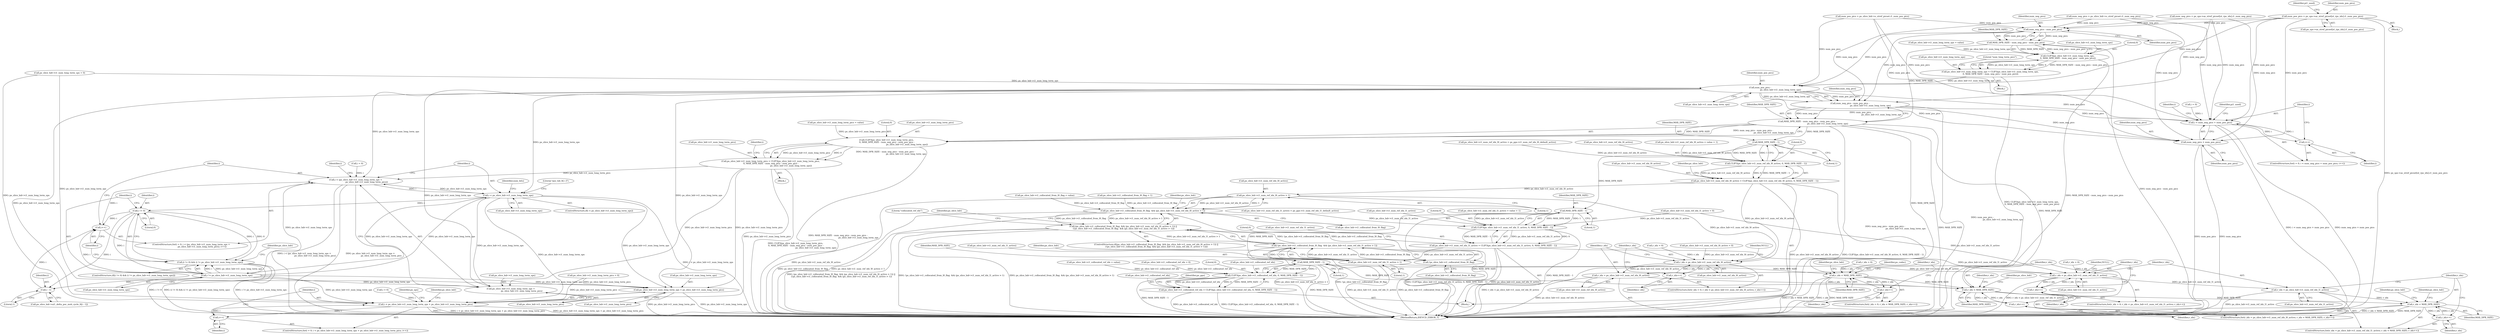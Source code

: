 digraph "0_Android_a1424724a00d62ac5efa0e27953eed66850d662f@array" {
"1000758" [label="(Call,num_pos_pics = ps_sps->as_stref_picset[st_rps_idx].i1_num_pos_pics)"];
"1000854" [label="(Call,num_neg_pics - num_pos_pics)"];
"1000852" [label="(Call,MAX_DPB_SIZE - num_neg_pics - num_pos_pics)"];
"1000847" [label="(Call,CLIP3(ps_slice_hdr->i1_num_long_term_sps,\n 0, MAX_DPB_SIZE - num_neg_pics - num_pos_pics))"];
"1000843" [label="(Call,ps_slice_hdr->i1_num_long_term_sps = CLIP3(ps_slice_hdr->i1_num_long_term_sps,\n 0, MAX_DPB_SIZE - num_neg_pics - num_pos_pics))"];
"1000879" [label="(Call,num_pos_pics -\n                                                            ps_slice_hdr->i1_num_long_term_sps)"];
"1000877" [label="(Call,num_neg_pics - num_pos_pics -\n                                                            ps_slice_hdr->i1_num_long_term_sps)"];
"1000875" [label="(Call,MAX_DPB_SIZE - num_neg_pics - num_pos_pics -\n                                                            ps_slice_hdr->i1_num_long_term_sps)"];
"1000870" [label="(Call,CLIP3(ps_slice_hdr->i1_num_long_term_pics,\n 0, MAX_DPB_SIZE - num_neg_pics - num_pos_pics -\n                                                            ps_slice_hdr->i1_num_long_term_sps))"];
"1000866" [label="(Call,ps_slice_hdr->i1_num_long_term_pics = CLIP3(ps_slice_hdr->i1_num_long_term_pics,\n 0, MAX_DPB_SIZE - num_neg_pics - num_pos_pics -\n                                                            ps_slice_hdr->i1_num_long_term_sps))"];
"1000888" [label="(Call,i < (ps_slice_hdr->i1_num_long_term_sps +\n                                ps_slice_hdr->i1_num_long_term_pics))"];
"1000901" [label="(Call,i < ps_slice_hdr->i1_num_long_term_sps)"];
"1000890" [label="(Call,ps_slice_hdr->i1_num_long_term_sps +\n                                ps_slice_hdr->i1_num_long_term_pics)"];
"1001010" [label="(Call,i != 0)"];
"1000897" [label="(Call,i++)"];
"1001009" [label="(Call,(i != 0) && (i != ps_slice_hdr->i1_num_long_term_sps))"];
"1001013" [label="(Call,i != ps_slice_hdr->i1_num_long_term_sps)"];
"1001029" [label="(Call,i - 1)"];
"1001055" [label="(Call,i < ps_slice_hdr->i1_num_long_term_sps + ps_slice_hdr->i1_num_long_term_pics)"];
"1001064" [label="(Call,i++)"];
"1001057" [label="(Call,ps_slice_hdr->i1_num_long_term_sps + ps_slice_hdr->i1_num_long_term_pics)"];
"1001245" [label="(Call,MAX_DPB_SIZE - 1)"];
"1001240" [label="(Call,CLIP3(ps_slice_hdr->i1_num_ref_idx_l0_active, 0, MAX_DPB_SIZE - 1))"];
"1001236" [label="(Call,ps_slice_hdr->i1_num_ref_idx_l0_active = CLIP3(ps_slice_hdr->i1_num_ref_idx_l0_active, 0, MAX_DPB_SIZE - 1))"];
"1001370" [label="(Call,ps_slice_hdr->i1_num_ref_idx_l0_active > 1)"];
"1001366" [label="(Call,ps_slice_hdr->i1_collocated_from_l0_flag  && (ps_slice_hdr->i1_num_ref_idx_l0_active > 1))"];
"1001365" [label="(Call,(ps_slice_hdr->i1_collocated_from_l0_flag  && (ps_slice_hdr->i1_num_ref_idx_l0_active > 1)) ||\n (!ps_slice_hdr->i1_collocated_from_l0_flag  && (ps_slice_hdr->i1_num_ref_idx_l1_active > 1)))"];
"1001376" [label="(Call,!ps_slice_hdr->i1_collocated_from_l0_flag)"];
"1001375" [label="(Call,!ps_slice_hdr->i1_collocated_from_l0_flag  && (ps_slice_hdr->i1_num_ref_idx_l1_active > 1))"];
"1002266" [label="(Call,r_idx < ps_slice_hdr->i1_num_ref_idx_l0_active)"];
"1002271" [label="(Call,r_idx++)"];
"1002308" [label="(Call,r_idx = ps_slice_hdr->i1_num_ref_idx_l0_active)"];
"1002313" [label="(Call,r_idx < MAX_DPB_SIZE)"];
"1002316" [label="(Call,r_idx++)"];
"1002392" [label="(Call,r_idx < MAX_DPB_SIZE)"];
"1002395" [label="(Call,r_idx++)"];
"1001257" [label="(Call,MAX_DPB_SIZE - 1)"];
"1001252" [label="(Call,CLIP3(ps_slice_hdr->i1_num_ref_idx_l1_active, 0, MAX_DPB_SIZE - 1))"];
"1001248" [label="(Call,ps_slice_hdr->i1_num_ref_idx_l1_active = CLIP3(ps_slice_hdr->i1_num_ref_idx_l1_active, 0, MAX_DPB_SIZE - 1))"];
"1001380" [label="(Call,ps_slice_hdr->i1_num_ref_idx_l1_active > 1)"];
"1002345" [label="(Call,r_idx < ps_slice_hdr->i1_num_ref_idx_l1_active)"];
"1002350" [label="(Call,r_idx++)"];
"1002387" [label="(Call,r_idx = ps_slice_hdr->i1_num_ref_idx_l1_active)"];
"1001404" [label="(Call,MAX_DPB_SIZE - 1)"];
"1001399" [label="(Call,CLIP3(ps_slice_hdr->i1_collocated_ref_idx, 0, MAX_DPB_SIZE - 1))"];
"1001395" [label="(Call,ps_slice_hdr->i1_collocated_ref_idx = CLIP3(ps_slice_hdr->i1_collocated_ref_idx, 0, MAX_DPB_SIZE - 1))"];
"1002152" [label="(Call,r_idx < MAX_DPB_SIZE)"];
"1002155" [label="(Call,r_idx++)"];
"1001036" [label="(Call,i < num_neg_pics + num_pos_pics)"];
"1001041" [label="(Call,i++)"];
"1001038" [label="(Call,num_neg_pics + num_pos_pics)"];
"1000871" [label="(Call,ps_slice_hdr->i1_num_long_term_pics)"];
"1002316" [label="(Call,r_idx++)"];
"1001374" [label="(Literal,1)"];
"1000848" [label="(Call,ps_slice_hdr->i1_num_long_term_sps)"];
"1002393" [label="(Identifier,r_idx)"];
"1002153" [label="(Identifier,r_idx)"];
"1001390" [label="(Call,ps_slice_hdr->i1_collocated_ref_idx = value)"];
"1002156" [label="(Identifier,r_idx)"];
"1001247" [label="(Literal,1)"];
"1001359" [label="(Call,ps_slice_hdr->i1_collocated_from_l0_flag = value)"];
"1002276" [label="(Identifier,NULL)"];
"1001046" [label="(Identifier,pi1_used)"];
"1001241" [label="(Call,ps_slice_hdr->i1_num_ref_idx_l0_active)"];
"1001262" [label="(Literal,0)"];
"1001034" [label="(Identifier,i)"];
"1001377" [label="(Call,ps_slice_hdr->i1_collocated_from_l0_flag)"];
"1002313" [label="(Call,r_idx < MAX_DPB_SIZE)"];
"1001015" [label="(Call,ps_slice_hdr->i1_num_long_term_sps)"];
"1000801" [label="(Call,num_neg_pics = ps_slice_hdr->s_stref_picset.i1_num_neg_pics)"];
"1002386" [label="(ControlStructure,for(r_idx = ps_slice_hdr->i1_num_ref_idx_l1_active; r_idx < MAX_DPB_SIZE; r_idx++))"];
"1001012" [label="(Literal,0)"];
"1000890" [label="(Call,ps_slice_hdr->i1_num_long_term_sps +\n                                ps_slice_hdr->i1_num_long_term_pics)"];
"1002263" [label="(Call,r_idx = 0)"];
"1001258" [label="(Identifier,MAX_DPB_SIZE)"];
"1001375" [label="(Call,!ps_slice_hdr->i1_collocated_from_l0_flag  && (ps_slice_hdr->i1_num_ref_idx_l1_active > 1))"];
"1001053" [label="(Identifier,i)"];
"1001040" [label="(Identifier,num_pos_pics)"];
"1002317" [label="(Identifier,r_idx)"];
"1002343" [label="(Identifier,r_idx)"];
"1000897" [label="(Call,i++)"];
"1001395" [label="(Call,ps_slice_hdr->i1_collocated_ref_idx = CLIP3(ps_slice_hdr->i1_collocated_ref_idx, 0, MAX_DPB_SIZE - 1))"];
"1000851" [label="(Literal,0)"];
"1001065" [label="(Identifier,i)"];
"1000858" [label="(Literal,\"num_long_term_pics\")"];
"1000847" [label="(Call,CLIP3(ps_slice_hdr->i1_num_long_term_sps,\n 0, MAX_DPB_SIZE - num_neg_pics - num_pos_pics))"];
"1002203" [label="(Identifier,ps_codec)"];
"1002268" [label="(Call,ps_slice_hdr->i1_num_ref_idx_l0_active)"];
"1001245" [label="(Call,MAX_DPB_SIZE - 1)"];
"1000758" [label="(Call,num_pos_pics = ps_sps->as_stref_picset[st_rps_idx].i1_num_pos_pics)"];
"1000861" [label="(Call,ps_slice_hdr->i1_num_long_term_pics = value)"];
"1001382" [label="(Identifier,ps_slice_hdr)"];
"1002262" [label="(ControlStructure,for(r_idx = 0; r_idx < ps_slice_hdr->i1_num_ref_idx_l0_active; r_idx++))"];
"1000886" [label="(Identifier,i)"];
"1001367" [label="(Call,ps_slice_hdr->i1_collocated_from_l0_flag)"];
"1000838" [label="(Call,ps_slice_hdr->i1_num_long_term_sps = value)"];
"1000855" [label="(Identifier,num_neg_pics)"];
"1002152" [label="(Call,r_idx < MAX_DPB_SIZE)"];
"1000570" [label="(Call,ps_slice_hdr->i1_num_long_term_pics = 0)"];
"1002308" [label="(Call,r_idx = ps_slice_hdr->i1_num_ref_idx_l0_active)"];
"1002162" [label="(Identifier,ps_slice_hdr)"];
"1000870" [label="(Call,CLIP3(ps_slice_hdr->i1_num_long_term_pics,\n 0, MAX_DPB_SIZE - num_neg_pics - num_pos_pics -\n                                                            ps_slice_hdr->i1_num_long_term_sps))"];
"1000891" [label="(Call,ps_slice_hdr->i1_num_long_term_sps)"];
"1000877" [label="(Call,num_neg_pics - num_pos_pics -\n                                                            ps_slice_hdr->i1_num_long_term_sps)"];
"1001405" [label="(Identifier,MAX_DPB_SIZE)"];
"1001370" [label="(Call,ps_slice_hdr->i1_num_ref_idx_l0_active > 1)"];
"1000902" [label="(Identifier,i)"];
"1002272" [label="(Identifier,r_idx)"];
"1001259" [label="(Literal,1)"];
"1001009" [label="(Call,(i != 0) && (i != ps_slice_hdr->i1_num_long_term_sps))"];
"1002387" [label="(Call,r_idx = ps_slice_hdr->i1_num_ref_idx_l1_active)"];
"1002394" [label="(Identifier,MAX_DPB_SIZE)"];
"1000710" [label="(Block,)"];
"1001384" [label="(Literal,1)"];
"1001237" [label="(Call,ps_slice_hdr->i1_num_ref_idx_l0_active)"];
"1001031" [label="(Literal,1)"];
"1002310" [label="(Call,ps_slice_hdr->i1_num_ref_idx_l0_active)"];
"1002355" [label="(Identifier,NULL)"];
"1000749" [label="(Call,num_neg_pics = ps_sps->as_stref_picset[st_rps_idx].i1_num_neg_pics)"];
"1001025" [label="(Call,ps_slice_hdr->ai1_delta_poc_msb_cycle_lt[i - 1])"];
"1002606" [label="(MethodReturn,IHEVCD_ERROR_T)"];
"1002271" [label="(Call,r_idx++)"];
"1001246" [label="(Identifier,MAX_DPB_SIZE)"];
"1001188" [label="(Call,ps_slice_hdr->i1_num_ref_idx_l0_active = value + 1)"];
"1001229" [label="(Call,ps_slice_hdr->i1_num_ref_idx_l1_active = ps_pps->i1_num_ref_idx_l1_default_active)"];
"1001055" [label="(Call,i < ps_slice_hdr->i1_num_long_term_sps + ps_slice_hdr->i1_num_long_term_pics)"];
"1001337" [label="(Call,ps_slice_hdr->i1_collocated_ref_idx = 0)"];
"1001052" [label="(Call,i = 0)"];
"1001252" [label="(Call,CLIP3(ps_slice_hdr->i1_num_ref_idx_l1_active, 0, MAX_DPB_SIZE - 1))"];
"1002395" [label="(Call,r_idx++)"];
"1002341" [label="(ControlStructure,for(r_idx = 0; r_idx < ps_slice_hdr->i1_num_ref_idx_l1_active; r_idx++))"];
"1001033" [label="(Call,i = 0)"];
"1000901" [label="(Call,i < ps_slice_hdr->i1_num_long_term_sps)"];
"1000866" [label="(Call,ps_slice_hdr->i1_num_long_term_pics = CLIP3(ps_slice_hdr->i1_num_long_term_pics,\n 0, MAX_DPB_SIZE - num_neg_pics - num_pos_pics -\n                                                            ps_slice_hdr->i1_num_long_term_sps))"];
"1001078" [label="(Identifier,ps_sps)"];
"1001396" [label="(Call,ps_slice_hdr->i1_collocated_ref_idx)"];
"1002402" [label="(Identifier,ps_slice_hdr)"];
"1001008" [label="(ControlStructure,if((i != 0) && (i != ps_slice_hdr->i1_num_long_term_sps)))"];
"1000903" [label="(Call,ps_slice_hdr->i1_num_long_term_sps)"];
"1001032" [label="(ControlStructure,for(i = 0; i < num_neg_pics + num_pos_pics; i++))"];
"1002267" [label="(Identifier,r_idx)"];
"1000853" [label="(Identifier,MAX_DPB_SIZE)"];
"1000844" [label="(Call,ps_slice_hdr->i1_num_long_term_sps)"];
"1000881" [label="(Call,ps_slice_hdr->i1_num_long_term_sps)"];
"1002423" [label="(Identifier,ps_slice_hdr)"];
"1001332" [label="(Call,ps_slice_hdr->i1_collocated_from_l0_flag = 1)"];
"1002314" [label="(Identifier,r_idx)"];
"1002345" [label="(Call,r_idx < ps_slice_hdr->i1_num_ref_idx_l1_active)"];
"1002154" [label="(Identifier,MAX_DPB_SIZE)"];
"1001022" [label="(Identifier,ps_slice_hdr)"];
"1000875" [label="(Call,MAX_DPB_SIZE - num_neg_pics - num_pos_pics -\n                                                            ps_slice_hdr->i1_num_long_term_sps)"];
"1000898" [label="(Identifier,i)"];
"1000808" [label="(Call,num_pos_pics = ps_slice_hdr->s_stref_picset.i1_num_pos_pics)"];
"1000843" [label="(Call,ps_slice_hdr->i1_num_long_term_sps = CLIP3(ps_slice_hdr->i1_num_long_term_sps,\n 0, MAX_DPB_SIZE - num_neg_pics - num_pos_pics))"];
"1001236" [label="(Call,ps_slice_hdr->i1_num_ref_idx_l0_active = CLIP3(ps_slice_hdr->i1_num_ref_idx_l0_active, 0, MAX_DPB_SIZE - 1))"];
"1000854" [label="(Call,num_neg_pics - num_pos_pics)"];
"1001141" [label="(Call,ps_slice_hdr->i1_num_ref_idx_l1_active = 0)"];
"1001250" [label="(Identifier,ps_slice_hdr)"];
"1000885" [label="(Call,i = 0)"];
"1002389" [label="(Call,ps_slice_hdr->i1_num_ref_idx_l1_active)"];
"1002307" [label="(ControlStructure,for(r_idx = ps_slice_hdr->i1_num_ref_idx_l0_active; r_idx < MAX_DPB_SIZE; r_idx++))"];
"1001364" [label="(ControlStructure,if((ps_slice_hdr->i1_collocated_from_l0_flag  && (ps_slice_hdr->i1_num_ref_idx_l0_active > 1)) ||\n (!ps_slice_hdr->i1_collocated_from_l0_flag  && (ps_slice_hdr->i1_num_ref_idx_l1_active > 1))))"];
"1002155" [label="(Call,r_idx++)"];
"1001057" [label="(Call,ps_slice_hdr->i1_num_long_term_sps + ps_slice_hdr->i1_num_long_term_pics)"];
"1000768" [label="(Identifier,pi1_used)"];
"1001253" [label="(Call,ps_slice_hdr->i1_num_ref_idx_l1_active)"];
"1002342" [label="(Call,r_idx = 0)"];
"1001387" [label="(Literal,\"collocated_ref_idx\")"];
"1002346" [label="(Identifier,r_idx)"];
"1000884" [label="(ControlStructure,for(i = 0; i < (ps_slice_hdr->i1_num_long_term_sps +\n                                ps_slice_hdr->i1_num_long_term_pics); i++))"];
"1000760" [label="(Call,ps_sps->as_stref_picset[st_rps_idx].i1_num_pos_pics)"];
"1001010" [label="(Call,i != 0)"];
"1001070" [label="(Identifier,ps_slice_hdr)"];
"1000946" [label="(Literal,\"poc_lsb_lt[ i ]\")"];
"1000888" [label="(Call,i < (ps_slice_hdr->i1_num_long_term_sps +\n                                ps_slice_hdr->i1_num_long_term_pics))"];
"1001380" [label="(Call,ps_slice_hdr->i1_num_ref_idx_l1_active > 1)"];
"1001399" [label="(Call,CLIP3(ps_slice_hdr->i1_collocated_ref_idx, 0, MAX_DPB_SIZE - 1))"];
"1000879" [label="(Call,num_pos_pics -\n                                                            ps_slice_hdr->i1_num_long_term_sps)"];
"1001248" [label="(Call,ps_slice_hdr->i1_num_ref_idx_l1_active = CLIP3(ps_slice_hdr->i1_num_ref_idx_l1_active, 0, MAX_DPB_SIZE - 1))"];
"1001039" [label="(Identifier,num_neg_pics)"];
"1001249" [label="(Call,ps_slice_hdr->i1_num_ref_idx_l1_active)"];
"1001257" [label="(Call,MAX_DPB_SIZE - 1)"];
"1001411" [label="(Identifier,ps_pps)"];
"1000867" [label="(Call,ps_slice_hdr->i1_num_long_term_pics)"];
"1001404" [label="(Call,MAX_DPB_SIZE - 1)"];
"1002347" [label="(Call,ps_slice_hdr->i1_num_ref_idx_l1_active)"];
"1001403" [label="(Literal,0)"];
"1001036" [label="(Call,i < num_neg_pics + num_pos_pics)"];
"1002396" [label="(Identifier,r_idx)"];
"1001256" [label="(Literal,0)"];
"1000900" [label="(ControlStructure,if(i < ps_slice_hdr->i1_num_long_term_sps))"];
"1001061" [label="(Call,ps_slice_hdr->i1_num_long_term_pics)"];
"1001365" [label="(Call,(ps_slice_hdr->i1_collocated_from_l0_flag  && (ps_slice_hdr->i1_num_ref_idx_l0_active > 1)) ||\n (!ps_slice_hdr->i1_collocated_from_l0_flag  && (ps_slice_hdr->i1_num_ref_idx_l1_active > 1)))"];
"1002388" [label="(Identifier,r_idx)"];
"1000880" [label="(Identifier,num_pos_pics)"];
"1001051" [label="(ControlStructure,for(i = 0; i < ps_slice_hdr->i1_num_long_term_sps + ps_slice_hdr->i1_num_long_term_pics; i++))"];
"1000759" [label="(Identifier,num_pos_pics)"];
"1002149" [label="(Call,r_idx = 0)"];
"1001206" [label="(Call,ps_slice_hdr->i1_num_ref_idx_l1_active = value + 1)"];
"1001406" [label="(Literal,1)"];
"1000909" [label="(Identifier,num_bits)"];
"1001400" [label="(Call,ps_slice_hdr->i1_collocated_ref_idx)"];
"1001056" [label="(Identifier,i)"];
"1002350" [label="(Call,r_idx++)"];
"1000833" [label="(Block,)"];
"1000878" [label="(Identifier,num_neg_pics)"];
"1001029" [label="(Call,i - 1)"];
"1001378" [label="(Identifier,ps_slice_hdr)"];
"1001030" [label="(Identifier,i)"];
"1000565" [label="(Call,ps_slice_hdr->i1_num_long_term_sps = 0)"];
"1002309" [label="(Identifier,r_idx)"];
"1001381" [label="(Call,ps_slice_hdr->i1_num_ref_idx_l1_active)"];
"1002351" [label="(Identifier,r_idx)"];
"1000874" [label="(Literal,0)"];
"1001064" [label="(Call,i++)"];
"1001014" [label="(Identifier,i)"];
"1001244" [label="(Literal,0)"];
"1001058" [label="(Call,ps_slice_hdr->i1_num_long_term_sps)"];
"1001397" [label="(Identifier,ps_slice_hdr)"];
"1002323" [label="(Identifier,ps_slice_hdr)"];
"1001240" [label="(Call,CLIP3(ps_slice_hdr->i1_num_ref_idx_l0_active, 0, MAX_DPB_SIZE - 1))"];
"1001042" [label="(Identifier,i)"];
"1000894" [label="(Call,ps_slice_hdr->i1_num_long_term_pics)"];
"1001215" [label="(Call,ps_slice_hdr->i1_num_ref_idx_l0_active = ps_pps->i1_num_ref_idx_l0_default_active)"];
"1001376" [label="(Call,!ps_slice_hdr->i1_collocated_from_l0_flag)"];
"1002315" [label="(Identifier,MAX_DPB_SIZE)"];
"1001168" [label="(Block,)"];
"1000852" [label="(Call,MAX_DPB_SIZE - num_neg_pics - num_pos_pics)"];
"1001038" [label="(Call,num_neg_pics + num_pos_pics)"];
"1001037" [label="(Identifier,i)"];
"1001011" [label="(Identifier,i)"];
"1001041" [label="(Call,i++)"];
"1002148" [label="(ControlStructure,for(r_idx = 0; r_idx < MAX_DPB_SIZE; r_idx++))"];
"1000889" [label="(Identifier,i)"];
"1002392" [label="(Call,r_idx < MAX_DPB_SIZE)"];
"1000826" [label="(Block,)"];
"1001366" [label="(Call,ps_slice_hdr->i1_collocated_from_l0_flag  && (ps_slice_hdr->i1_num_ref_idx_l0_active > 1))"];
"1002266" [label="(Call,r_idx < ps_slice_hdr->i1_num_ref_idx_l0_active)"];
"1000856" [label="(Identifier,num_pos_pics)"];
"1001371" [label="(Call,ps_slice_hdr->i1_num_ref_idx_l0_active)"];
"1000876" [label="(Identifier,MAX_DPB_SIZE)"];
"1001013" [label="(Call,i != ps_slice_hdr->i1_num_long_term_sps)"];
"1001136" [label="(Call,ps_slice_hdr->i1_num_ref_idx_l0_active = 0)"];
"1000758" -> "1000710"  [label="AST: "];
"1000758" -> "1000760"  [label="CFG: "];
"1000759" -> "1000758"  [label="AST: "];
"1000760" -> "1000758"  [label="AST: "];
"1000768" -> "1000758"  [label="CFG: "];
"1000758" -> "1002606"  [label="DDG: ps_sps->as_stref_picset[st_rps_idx].i1_num_pos_pics"];
"1000758" -> "1000854"  [label="DDG: num_pos_pics"];
"1000758" -> "1000879"  [label="DDG: num_pos_pics"];
"1000758" -> "1001036"  [label="DDG: num_pos_pics"];
"1000758" -> "1001038"  [label="DDG: num_pos_pics"];
"1000854" -> "1000852"  [label="AST: "];
"1000854" -> "1000856"  [label="CFG: "];
"1000855" -> "1000854"  [label="AST: "];
"1000856" -> "1000854"  [label="AST: "];
"1000852" -> "1000854"  [label="CFG: "];
"1000854" -> "1000852"  [label="DDG: num_neg_pics"];
"1000854" -> "1000852"  [label="DDG: num_pos_pics"];
"1000801" -> "1000854"  [label="DDG: num_neg_pics"];
"1000749" -> "1000854"  [label="DDG: num_neg_pics"];
"1000808" -> "1000854"  [label="DDG: num_pos_pics"];
"1000854" -> "1000877"  [label="DDG: num_neg_pics"];
"1000854" -> "1000879"  [label="DDG: num_pos_pics"];
"1000852" -> "1000847"  [label="AST: "];
"1000853" -> "1000852"  [label="AST: "];
"1000847" -> "1000852"  [label="CFG: "];
"1000852" -> "1002606"  [label="DDG: num_neg_pics - num_pos_pics"];
"1000852" -> "1000847"  [label="DDG: MAX_DPB_SIZE"];
"1000852" -> "1000847"  [label="DDG: num_neg_pics - num_pos_pics"];
"1000852" -> "1000875"  [label="DDG: MAX_DPB_SIZE"];
"1000847" -> "1000843"  [label="AST: "];
"1000848" -> "1000847"  [label="AST: "];
"1000851" -> "1000847"  [label="AST: "];
"1000843" -> "1000847"  [label="CFG: "];
"1000847" -> "1002606"  [label="DDG: MAX_DPB_SIZE - num_neg_pics - num_pos_pics"];
"1000847" -> "1000843"  [label="DDG: ps_slice_hdr->i1_num_long_term_sps"];
"1000847" -> "1000843"  [label="DDG: 0"];
"1000847" -> "1000843"  [label="DDG: MAX_DPB_SIZE - num_neg_pics - num_pos_pics"];
"1000838" -> "1000847"  [label="DDG: ps_slice_hdr->i1_num_long_term_sps"];
"1000843" -> "1000833"  [label="AST: "];
"1000844" -> "1000843"  [label="AST: "];
"1000858" -> "1000843"  [label="CFG: "];
"1000843" -> "1002606"  [label="DDG: CLIP3(ps_slice_hdr->i1_num_long_term_sps,\n 0, MAX_DPB_SIZE - num_neg_pics - num_pos_pics)"];
"1000843" -> "1000879"  [label="DDG: ps_slice_hdr->i1_num_long_term_sps"];
"1000879" -> "1000877"  [label="AST: "];
"1000879" -> "1000881"  [label="CFG: "];
"1000880" -> "1000879"  [label="AST: "];
"1000881" -> "1000879"  [label="AST: "];
"1000877" -> "1000879"  [label="CFG: "];
"1000879" -> "1000877"  [label="DDG: num_pos_pics"];
"1000879" -> "1000877"  [label="DDG: ps_slice_hdr->i1_num_long_term_sps"];
"1000808" -> "1000879"  [label="DDG: num_pos_pics"];
"1000565" -> "1000879"  [label="DDG: ps_slice_hdr->i1_num_long_term_sps"];
"1000879" -> "1000888"  [label="DDG: ps_slice_hdr->i1_num_long_term_sps"];
"1000879" -> "1000890"  [label="DDG: ps_slice_hdr->i1_num_long_term_sps"];
"1000879" -> "1000901"  [label="DDG: ps_slice_hdr->i1_num_long_term_sps"];
"1000879" -> "1001036"  [label="DDG: num_pos_pics"];
"1000879" -> "1001038"  [label="DDG: num_pos_pics"];
"1000879" -> "1001055"  [label="DDG: ps_slice_hdr->i1_num_long_term_sps"];
"1000879" -> "1001057"  [label="DDG: ps_slice_hdr->i1_num_long_term_sps"];
"1000877" -> "1000875"  [label="AST: "];
"1000878" -> "1000877"  [label="AST: "];
"1000875" -> "1000877"  [label="CFG: "];
"1000877" -> "1002606"  [label="DDG: num_pos_pics -\n                                                            ps_slice_hdr->i1_num_long_term_sps"];
"1000877" -> "1000875"  [label="DDG: num_neg_pics"];
"1000877" -> "1000875"  [label="DDG: num_pos_pics -\n                                                            ps_slice_hdr->i1_num_long_term_sps"];
"1000801" -> "1000877"  [label="DDG: num_neg_pics"];
"1000749" -> "1000877"  [label="DDG: num_neg_pics"];
"1000877" -> "1001036"  [label="DDG: num_neg_pics"];
"1000877" -> "1001038"  [label="DDG: num_neg_pics"];
"1000875" -> "1000870"  [label="AST: "];
"1000876" -> "1000875"  [label="AST: "];
"1000870" -> "1000875"  [label="CFG: "];
"1000875" -> "1002606"  [label="DDG: MAX_DPB_SIZE"];
"1000875" -> "1002606"  [label="DDG: num_neg_pics - num_pos_pics -\n                                                            ps_slice_hdr->i1_num_long_term_sps"];
"1000875" -> "1000870"  [label="DDG: MAX_DPB_SIZE"];
"1000875" -> "1000870"  [label="DDG: num_neg_pics - num_pos_pics -\n                                                            ps_slice_hdr->i1_num_long_term_sps"];
"1000875" -> "1001245"  [label="DDG: MAX_DPB_SIZE"];
"1000875" -> "1002152"  [label="DDG: MAX_DPB_SIZE"];
"1000875" -> "1002313"  [label="DDG: MAX_DPB_SIZE"];
"1000870" -> "1000866"  [label="AST: "];
"1000871" -> "1000870"  [label="AST: "];
"1000874" -> "1000870"  [label="AST: "];
"1000866" -> "1000870"  [label="CFG: "];
"1000870" -> "1002606"  [label="DDG: MAX_DPB_SIZE - num_neg_pics - num_pos_pics -\n                                                            ps_slice_hdr->i1_num_long_term_sps"];
"1000870" -> "1000866"  [label="DDG: ps_slice_hdr->i1_num_long_term_pics"];
"1000870" -> "1000866"  [label="DDG: 0"];
"1000870" -> "1000866"  [label="DDG: MAX_DPB_SIZE - num_neg_pics - num_pos_pics -\n                                                            ps_slice_hdr->i1_num_long_term_sps"];
"1000861" -> "1000870"  [label="DDG: ps_slice_hdr->i1_num_long_term_pics"];
"1000866" -> "1000826"  [label="AST: "];
"1000867" -> "1000866"  [label="AST: "];
"1000886" -> "1000866"  [label="CFG: "];
"1000866" -> "1002606"  [label="DDG: CLIP3(ps_slice_hdr->i1_num_long_term_pics,\n 0, MAX_DPB_SIZE - num_neg_pics - num_pos_pics -\n                                                            ps_slice_hdr->i1_num_long_term_sps)"];
"1000866" -> "1000888"  [label="DDG: ps_slice_hdr->i1_num_long_term_pics"];
"1000866" -> "1000890"  [label="DDG: ps_slice_hdr->i1_num_long_term_pics"];
"1000866" -> "1001055"  [label="DDG: ps_slice_hdr->i1_num_long_term_pics"];
"1000866" -> "1001057"  [label="DDG: ps_slice_hdr->i1_num_long_term_pics"];
"1000888" -> "1000884"  [label="AST: "];
"1000888" -> "1000890"  [label="CFG: "];
"1000889" -> "1000888"  [label="AST: "];
"1000890" -> "1000888"  [label="AST: "];
"1000902" -> "1000888"  [label="CFG: "];
"1001034" -> "1000888"  [label="CFG: "];
"1000888" -> "1002606"  [label="DDG: ps_slice_hdr->i1_num_long_term_sps +\n                                ps_slice_hdr->i1_num_long_term_pics"];
"1000888" -> "1002606"  [label="DDG: i < (ps_slice_hdr->i1_num_long_term_sps +\n                                ps_slice_hdr->i1_num_long_term_pics)"];
"1000885" -> "1000888"  [label="DDG: i"];
"1000897" -> "1000888"  [label="DDG: i"];
"1001013" -> "1000888"  [label="DDG: ps_slice_hdr->i1_num_long_term_sps"];
"1000901" -> "1000888"  [label="DDG: ps_slice_hdr->i1_num_long_term_sps"];
"1000888" -> "1000901"  [label="DDG: i"];
"1000901" -> "1000900"  [label="AST: "];
"1000901" -> "1000903"  [label="CFG: "];
"1000902" -> "1000901"  [label="AST: "];
"1000903" -> "1000901"  [label="AST: "];
"1000909" -> "1000901"  [label="CFG: "];
"1000946" -> "1000901"  [label="CFG: "];
"1000901" -> "1002606"  [label="DDG: i < ps_slice_hdr->i1_num_long_term_sps"];
"1000901" -> "1000890"  [label="DDG: ps_slice_hdr->i1_num_long_term_sps"];
"1001013" -> "1000901"  [label="DDG: ps_slice_hdr->i1_num_long_term_sps"];
"1000901" -> "1001010"  [label="DDG: i"];
"1000901" -> "1001013"  [label="DDG: ps_slice_hdr->i1_num_long_term_sps"];
"1000901" -> "1001055"  [label="DDG: ps_slice_hdr->i1_num_long_term_sps"];
"1000901" -> "1001057"  [label="DDG: ps_slice_hdr->i1_num_long_term_sps"];
"1000890" -> "1000894"  [label="CFG: "];
"1000891" -> "1000890"  [label="AST: "];
"1000894" -> "1000890"  [label="AST: "];
"1001013" -> "1000890"  [label="DDG: ps_slice_hdr->i1_num_long_term_sps"];
"1001010" -> "1001009"  [label="AST: "];
"1001010" -> "1001012"  [label="CFG: "];
"1001011" -> "1001010"  [label="AST: "];
"1001012" -> "1001010"  [label="AST: "];
"1001014" -> "1001010"  [label="CFG: "];
"1001009" -> "1001010"  [label="CFG: "];
"1001010" -> "1000897"  [label="DDG: i"];
"1001010" -> "1001009"  [label="DDG: i"];
"1001010" -> "1001009"  [label="DDG: 0"];
"1001010" -> "1001013"  [label="DDG: i"];
"1001010" -> "1001029"  [label="DDG: i"];
"1000897" -> "1000884"  [label="AST: "];
"1000897" -> "1000898"  [label="CFG: "];
"1000898" -> "1000897"  [label="AST: "];
"1000889" -> "1000897"  [label="CFG: "];
"1001029" -> "1000897"  [label="DDG: i"];
"1001013" -> "1000897"  [label="DDG: i"];
"1001009" -> "1001008"  [label="AST: "];
"1001009" -> "1001013"  [label="CFG: "];
"1001013" -> "1001009"  [label="AST: "];
"1001022" -> "1001009"  [label="CFG: "];
"1000898" -> "1001009"  [label="CFG: "];
"1001009" -> "1002606"  [label="DDG: (i != 0) && (i != ps_slice_hdr->i1_num_long_term_sps)"];
"1001009" -> "1002606"  [label="DDG: i != ps_slice_hdr->i1_num_long_term_sps"];
"1001009" -> "1002606"  [label="DDG: i != 0"];
"1001013" -> "1001009"  [label="DDG: i"];
"1001013" -> "1001009"  [label="DDG: ps_slice_hdr->i1_num_long_term_sps"];
"1001013" -> "1001015"  [label="CFG: "];
"1001014" -> "1001013"  [label="AST: "];
"1001015" -> "1001013"  [label="AST: "];
"1001013" -> "1001029"  [label="DDG: i"];
"1001013" -> "1001055"  [label="DDG: ps_slice_hdr->i1_num_long_term_sps"];
"1001013" -> "1001057"  [label="DDG: ps_slice_hdr->i1_num_long_term_sps"];
"1001029" -> "1001025"  [label="AST: "];
"1001029" -> "1001031"  [label="CFG: "];
"1001030" -> "1001029"  [label="AST: "];
"1001031" -> "1001029"  [label="AST: "];
"1001025" -> "1001029"  [label="CFG: "];
"1001055" -> "1001051"  [label="AST: "];
"1001055" -> "1001057"  [label="CFG: "];
"1001056" -> "1001055"  [label="AST: "];
"1001057" -> "1001055"  [label="AST: "];
"1001070" -> "1001055"  [label="CFG: "];
"1001078" -> "1001055"  [label="CFG: "];
"1001055" -> "1002606"  [label="DDG: i < ps_slice_hdr->i1_num_long_term_sps + ps_slice_hdr->i1_num_long_term_pics"];
"1001055" -> "1002606"  [label="DDG: ps_slice_hdr->i1_num_long_term_sps + ps_slice_hdr->i1_num_long_term_pics"];
"1001055" -> "1002606"  [label="DDG: i"];
"1001064" -> "1001055"  [label="DDG: i"];
"1001052" -> "1001055"  [label="DDG: i"];
"1000565" -> "1001055"  [label="DDG: ps_slice_hdr->i1_num_long_term_sps"];
"1000570" -> "1001055"  [label="DDG: ps_slice_hdr->i1_num_long_term_pics"];
"1001055" -> "1001064"  [label="DDG: i"];
"1001064" -> "1001051"  [label="AST: "];
"1001064" -> "1001065"  [label="CFG: "];
"1001065" -> "1001064"  [label="AST: "];
"1001056" -> "1001064"  [label="CFG: "];
"1001057" -> "1001061"  [label="CFG: "];
"1001058" -> "1001057"  [label="AST: "];
"1001061" -> "1001057"  [label="AST: "];
"1001057" -> "1002606"  [label="DDG: ps_slice_hdr->i1_num_long_term_pics"];
"1001057" -> "1002606"  [label="DDG: ps_slice_hdr->i1_num_long_term_sps"];
"1000565" -> "1001057"  [label="DDG: ps_slice_hdr->i1_num_long_term_sps"];
"1000570" -> "1001057"  [label="DDG: ps_slice_hdr->i1_num_long_term_pics"];
"1001245" -> "1001240"  [label="AST: "];
"1001245" -> "1001247"  [label="CFG: "];
"1001246" -> "1001245"  [label="AST: "];
"1001247" -> "1001245"  [label="AST: "];
"1001240" -> "1001245"  [label="CFG: "];
"1001245" -> "1001240"  [label="DDG: MAX_DPB_SIZE"];
"1001245" -> "1001240"  [label="DDG: 1"];
"1001245" -> "1001257"  [label="DDG: MAX_DPB_SIZE"];
"1001240" -> "1001236"  [label="AST: "];
"1001241" -> "1001240"  [label="AST: "];
"1001244" -> "1001240"  [label="AST: "];
"1001236" -> "1001240"  [label="CFG: "];
"1001240" -> "1001236"  [label="DDG: ps_slice_hdr->i1_num_ref_idx_l0_active"];
"1001240" -> "1001236"  [label="DDG: 0"];
"1001240" -> "1001236"  [label="DDG: MAX_DPB_SIZE - 1"];
"1001188" -> "1001240"  [label="DDG: ps_slice_hdr->i1_num_ref_idx_l0_active"];
"1001215" -> "1001240"  [label="DDG: ps_slice_hdr->i1_num_ref_idx_l0_active"];
"1001236" -> "1001168"  [label="AST: "];
"1001237" -> "1001236"  [label="AST: "];
"1001250" -> "1001236"  [label="CFG: "];
"1001236" -> "1002606"  [label="DDG: ps_slice_hdr->i1_num_ref_idx_l0_active"];
"1001236" -> "1002606"  [label="DDG: CLIP3(ps_slice_hdr->i1_num_ref_idx_l0_active, 0, MAX_DPB_SIZE - 1)"];
"1001236" -> "1001370"  [label="DDG: ps_slice_hdr->i1_num_ref_idx_l0_active"];
"1001236" -> "1002266"  [label="DDG: ps_slice_hdr->i1_num_ref_idx_l0_active"];
"1001370" -> "1001366"  [label="AST: "];
"1001370" -> "1001374"  [label="CFG: "];
"1001371" -> "1001370"  [label="AST: "];
"1001374" -> "1001370"  [label="AST: "];
"1001366" -> "1001370"  [label="CFG: "];
"1001370" -> "1002606"  [label="DDG: ps_slice_hdr->i1_num_ref_idx_l0_active"];
"1001370" -> "1001366"  [label="DDG: ps_slice_hdr->i1_num_ref_idx_l0_active"];
"1001370" -> "1001366"  [label="DDG: 1"];
"1001370" -> "1002266"  [label="DDG: ps_slice_hdr->i1_num_ref_idx_l0_active"];
"1001366" -> "1001365"  [label="AST: "];
"1001366" -> "1001367"  [label="CFG: "];
"1001367" -> "1001366"  [label="AST: "];
"1001378" -> "1001366"  [label="CFG: "];
"1001365" -> "1001366"  [label="CFG: "];
"1001366" -> "1002606"  [label="DDG: ps_slice_hdr->i1_collocated_from_l0_flag"];
"1001366" -> "1002606"  [label="DDG: ps_slice_hdr->i1_num_ref_idx_l0_active > 1"];
"1001366" -> "1001365"  [label="DDG: ps_slice_hdr->i1_collocated_from_l0_flag"];
"1001366" -> "1001365"  [label="DDG: ps_slice_hdr->i1_num_ref_idx_l0_active > 1"];
"1001332" -> "1001366"  [label="DDG: ps_slice_hdr->i1_collocated_from_l0_flag"];
"1001359" -> "1001366"  [label="DDG: ps_slice_hdr->i1_collocated_from_l0_flag"];
"1001366" -> "1001376"  [label="DDG: ps_slice_hdr->i1_collocated_from_l0_flag"];
"1001365" -> "1001364"  [label="AST: "];
"1001365" -> "1001375"  [label="CFG: "];
"1001375" -> "1001365"  [label="AST: "];
"1001387" -> "1001365"  [label="CFG: "];
"1001397" -> "1001365"  [label="CFG: "];
"1001365" -> "1002606"  [label="DDG: ps_slice_hdr->i1_collocated_from_l0_flag  && (ps_slice_hdr->i1_num_ref_idx_l0_active > 1)"];
"1001365" -> "1002606"  [label="DDG: (ps_slice_hdr->i1_collocated_from_l0_flag  && (ps_slice_hdr->i1_num_ref_idx_l0_active > 1)) ||\n (!ps_slice_hdr->i1_collocated_from_l0_flag  && (ps_slice_hdr->i1_num_ref_idx_l1_active > 1))"];
"1001365" -> "1002606"  [label="DDG: !ps_slice_hdr->i1_collocated_from_l0_flag  && (ps_slice_hdr->i1_num_ref_idx_l1_active > 1)"];
"1001375" -> "1001365"  [label="DDG: !ps_slice_hdr->i1_collocated_from_l0_flag"];
"1001375" -> "1001365"  [label="DDG: ps_slice_hdr->i1_num_ref_idx_l1_active > 1"];
"1001376" -> "1001375"  [label="AST: "];
"1001376" -> "1001377"  [label="CFG: "];
"1001377" -> "1001376"  [label="AST: "];
"1001382" -> "1001376"  [label="CFG: "];
"1001375" -> "1001376"  [label="CFG: "];
"1001376" -> "1002606"  [label="DDG: ps_slice_hdr->i1_collocated_from_l0_flag"];
"1001376" -> "1001375"  [label="DDG: ps_slice_hdr->i1_collocated_from_l0_flag"];
"1001375" -> "1001380"  [label="CFG: "];
"1001380" -> "1001375"  [label="AST: "];
"1001375" -> "1002606"  [label="DDG: ps_slice_hdr->i1_num_ref_idx_l1_active > 1"];
"1001375" -> "1002606"  [label="DDG: !ps_slice_hdr->i1_collocated_from_l0_flag"];
"1001380" -> "1001375"  [label="DDG: ps_slice_hdr->i1_num_ref_idx_l1_active"];
"1001380" -> "1001375"  [label="DDG: 1"];
"1002266" -> "1002262"  [label="AST: "];
"1002266" -> "1002268"  [label="CFG: "];
"1002267" -> "1002266"  [label="AST: "];
"1002268" -> "1002266"  [label="AST: "];
"1002276" -> "1002266"  [label="CFG: "];
"1002309" -> "1002266"  [label="CFG: "];
"1002266" -> "1002606"  [label="DDG: r_idx < ps_slice_hdr->i1_num_ref_idx_l0_active"];
"1002271" -> "1002266"  [label="DDG: r_idx"];
"1002263" -> "1002266"  [label="DDG: r_idx"];
"1001136" -> "1002266"  [label="DDG: ps_slice_hdr->i1_num_ref_idx_l0_active"];
"1002266" -> "1002271"  [label="DDG: r_idx"];
"1002266" -> "1002308"  [label="DDG: ps_slice_hdr->i1_num_ref_idx_l0_active"];
"1002271" -> "1002262"  [label="AST: "];
"1002271" -> "1002272"  [label="CFG: "];
"1002272" -> "1002271"  [label="AST: "];
"1002267" -> "1002271"  [label="CFG: "];
"1002308" -> "1002307"  [label="AST: "];
"1002308" -> "1002310"  [label="CFG: "];
"1002309" -> "1002308"  [label="AST: "];
"1002310" -> "1002308"  [label="AST: "];
"1002314" -> "1002308"  [label="CFG: "];
"1002308" -> "1002606"  [label="DDG: ps_slice_hdr->i1_num_ref_idx_l0_active"];
"1002308" -> "1002313"  [label="DDG: r_idx"];
"1002313" -> "1002307"  [label="AST: "];
"1002313" -> "1002315"  [label="CFG: "];
"1002314" -> "1002313"  [label="AST: "];
"1002315" -> "1002313"  [label="AST: "];
"1002323" -> "1002313"  [label="CFG: "];
"1002343" -> "1002313"  [label="CFG: "];
"1002316" -> "1002313"  [label="DDG: r_idx"];
"1001404" -> "1002313"  [label="DDG: MAX_DPB_SIZE"];
"1002152" -> "1002313"  [label="DDG: MAX_DPB_SIZE"];
"1002313" -> "1002316"  [label="DDG: r_idx"];
"1002313" -> "1002392"  [label="DDG: MAX_DPB_SIZE"];
"1002316" -> "1002307"  [label="AST: "];
"1002316" -> "1002317"  [label="CFG: "];
"1002317" -> "1002316"  [label="AST: "];
"1002314" -> "1002316"  [label="CFG: "];
"1002392" -> "1002386"  [label="AST: "];
"1002392" -> "1002394"  [label="CFG: "];
"1002393" -> "1002392"  [label="AST: "];
"1002394" -> "1002392"  [label="AST: "];
"1002402" -> "1002392"  [label="CFG: "];
"1002423" -> "1002392"  [label="CFG: "];
"1002392" -> "1002606"  [label="DDG: r_idx"];
"1002392" -> "1002606"  [label="DDG: r_idx < MAX_DPB_SIZE"];
"1002392" -> "1002606"  [label="DDG: MAX_DPB_SIZE"];
"1002387" -> "1002392"  [label="DDG: r_idx"];
"1002395" -> "1002392"  [label="DDG: r_idx"];
"1002392" -> "1002395"  [label="DDG: r_idx"];
"1002395" -> "1002386"  [label="AST: "];
"1002395" -> "1002396"  [label="CFG: "];
"1002396" -> "1002395"  [label="AST: "];
"1002393" -> "1002395"  [label="CFG: "];
"1001257" -> "1001252"  [label="AST: "];
"1001257" -> "1001259"  [label="CFG: "];
"1001258" -> "1001257"  [label="AST: "];
"1001259" -> "1001257"  [label="AST: "];
"1001252" -> "1001257"  [label="CFG: "];
"1001257" -> "1002606"  [label="DDG: MAX_DPB_SIZE"];
"1001257" -> "1001252"  [label="DDG: MAX_DPB_SIZE"];
"1001257" -> "1001252"  [label="DDG: 1"];
"1001257" -> "1001404"  [label="DDG: MAX_DPB_SIZE"];
"1001252" -> "1001248"  [label="AST: "];
"1001253" -> "1001252"  [label="AST: "];
"1001256" -> "1001252"  [label="AST: "];
"1001248" -> "1001252"  [label="CFG: "];
"1001252" -> "1002606"  [label="DDG: MAX_DPB_SIZE - 1"];
"1001252" -> "1001248"  [label="DDG: ps_slice_hdr->i1_num_ref_idx_l1_active"];
"1001252" -> "1001248"  [label="DDG: 0"];
"1001252" -> "1001248"  [label="DDG: MAX_DPB_SIZE - 1"];
"1001229" -> "1001252"  [label="DDG: ps_slice_hdr->i1_num_ref_idx_l1_active"];
"1001141" -> "1001252"  [label="DDG: ps_slice_hdr->i1_num_ref_idx_l1_active"];
"1001206" -> "1001252"  [label="DDG: ps_slice_hdr->i1_num_ref_idx_l1_active"];
"1001248" -> "1001168"  [label="AST: "];
"1001249" -> "1001248"  [label="AST: "];
"1001262" -> "1001248"  [label="CFG: "];
"1001248" -> "1002606"  [label="DDG: ps_slice_hdr->i1_num_ref_idx_l1_active"];
"1001248" -> "1002606"  [label="DDG: CLIP3(ps_slice_hdr->i1_num_ref_idx_l1_active, 0, MAX_DPB_SIZE - 1)"];
"1001248" -> "1001380"  [label="DDG: ps_slice_hdr->i1_num_ref_idx_l1_active"];
"1001248" -> "1002345"  [label="DDG: ps_slice_hdr->i1_num_ref_idx_l1_active"];
"1001380" -> "1001384"  [label="CFG: "];
"1001381" -> "1001380"  [label="AST: "];
"1001384" -> "1001380"  [label="AST: "];
"1001380" -> "1002606"  [label="DDG: ps_slice_hdr->i1_num_ref_idx_l1_active"];
"1001380" -> "1002345"  [label="DDG: ps_slice_hdr->i1_num_ref_idx_l1_active"];
"1002345" -> "1002341"  [label="AST: "];
"1002345" -> "1002347"  [label="CFG: "];
"1002346" -> "1002345"  [label="AST: "];
"1002347" -> "1002345"  [label="AST: "];
"1002355" -> "1002345"  [label="CFG: "];
"1002388" -> "1002345"  [label="CFG: "];
"1002345" -> "1002606"  [label="DDG: r_idx < ps_slice_hdr->i1_num_ref_idx_l1_active"];
"1002342" -> "1002345"  [label="DDG: r_idx"];
"1002350" -> "1002345"  [label="DDG: r_idx"];
"1001141" -> "1002345"  [label="DDG: ps_slice_hdr->i1_num_ref_idx_l1_active"];
"1002345" -> "1002350"  [label="DDG: r_idx"];
"1002345" -> "1002387"  [label="DDG: ps_slice_hdr->i1_num_ref_idx_l1_active"];
"1002350" -> "1002341"  [label="AST: "];
"1002350" -> "1002351"  [label="CFG: "];
"1002351" -> "1002350"  [label="AST: "];
"1002346" -> "1002350"  [label="CFG: "];
"1002387" -> "1002386"  [label="AST: "];
"1002387" -> "1002389"  [label="CFG: "];
"1002388" -> "1002387"  [label="AST: "];
"1002389" -> "1002387"  [label="AST: "];
"1002393" -> "1002387"  [label="CFG: "];
"1002387" -> "1002606"  [label="DDG: ps_slice_hdr->i1_num_ref_idx_l1_active"];
"1001404" -> "1001399"  [label="AST: "];
"1001404" -> "1001406"  [label="CFG: "];
"1001405" -> "1001404"  [label="AST: "];
"1001406" -> "1001404"  [label="AST: "];
"1001399" -> "1001404"  [label="CFG: "];
"1001404" -> "1002606"  [label="DDG: MAX_DPB_SIZE"];
"1001404" -> "1001399"  [label="DDG: MAX_DPB_SIZE"];
"1001404" -> "1001399"  [label="DDG: 1"];
"1001404" -> "1002152"  [label="DDG: MAX_DPB_SIZE"];
"1001399" -> "1001395"  [label="AST: "];
"1001400" -> "1001399"  [label="AST: "];
"1001403" -> "1001399"  [label="AST: "];
"1001395" -> "1001399"  [label="CFG: "];
"1001399" -> "1002606"  [label="DDG: MAX_DPB_SIZE - 1"];
"1001399" -> "1001395"  [label="DDG: ps_slice_hdr->i1_collocated_ref_idx"];
"1001399" -> "1001395"  [label="DDG: 0"];
"1001399" -> "1001395"  [label="DDG: MAX_DPB_SIZE - 1"];
"1001337" -> "1001399"  [label="DDG: ps_slice_hdr->i1_collocated_ref_idx"];
"1001390" -> "1001399"  [label="DDG: ps_slice_hdr->i1_collocated_ref_idx"];
"1001395" -> "1001168"  [label="AST: "];
"1001396" -> "1001395"  [label="AST: "];
"1001411" -> "1001395"  [label="CFG: "];
"1001395" -> "1002606"  [label="DDG: CLIP3(ps_slice_hdr->i1_collocated_ref_idx, 0, MAX_DPB_SIZE - 1)"];
"1001395" -> "1002606"  [label="DDG: ps_slice_hdr->i1_collocated_ref_idx"];
"1002152" -> "1002148"  [label="AST: "];
"1002152" -> "1002154"  [label="CFG: "];
"1002153" -> "1002152"  [label="AST: "];
"1002154" -> "1002152"  [label="AST: "];
"1002162" -> "1002152"  [label="CFG: "];
"1002203" -> "1002152"  [label="CFG: "];
"1002152" -> "1002606"  [label="DDG: r_idx < MAX_DPB_SIZE"];
"1002152" -> "1002606"  [label="DDG: r_idx"];
"1002152" -> "1002606"  [label="DDG: MAX_DPB_SIZE"];
"1002155" -> "1002152"  [label="DDG: r_idx"];
"1002149" -> "1002152"  [label="DDG: r_idx"];
"1002152" -> "1002155"  [label="DDG: r_idx"];
"1002155" -> "1002148"  [label="AST: "];
"1002155" -> "1002156"  [label="CFG: "];
"1002156" -> "1002155"  [label="AST: "];
"1002153" -> "1002155"  [label="CFG: "];
"1001036" -> "1001032"  [label="AST: "];
"1001036" -> "1001038"  [label="CFG: "];
"1001037" -> "1001036"  [label="AST: "];
"1001038" -> "1001036"  [label="AST: "];
"1001046" -> "1001036"  [label="CFG: "];
"1001053" -> "1001036"  [label="CFG: "];
"1001036" -> "1002606"  [label="DDG: i < num_neg_pics + num_pos_pics"];
"1001036" -> "1002606"  [label="DDG: num_neg_pics + num_pos_pics"];
"1001041" -> "1001036"  [label="DDG: i"];
"1001033" -> "1001036"  [label="DDG: i"];
"1000801" -> "1001036"  [label="DDG: num_neg_pics"];
"1000749" -> "1001036"  [label="DDG: num_neg_pics"];
"1000808" -> "1001036"  [label="DDG: num_pos_pics"];
"1001036" -> "1001041"  [label="DDG: i"];
"1001041" -> "1001032"  [label="AST: "];
"1001041" -> "1001042"  [label="CFG: "];
"1001042" -> "1001041"  [label="AST: "];
"1001037" -> "1001041"  [label="CFG: "];
"1001038" -> "1001040"  [label="CFG: "];
"1001039" -> "1001038"  [label="AST: "];
"1001040" -> "1001038"  [label="AST: "];
"1001038" -> "1002606"  [label="DDG: num_pos_pics"];
"1001038" -> "1002606"  [label="DDG: num_neg_pics"];
"1000801" -> "1001038"  [label="DDG: num_neg_pics"];
"1000749" -> "1001038"  [label="DDG: num_neg_pics"];
"1000808" -> "1001038"  [label="DDG: num_pos_pics"];
}

